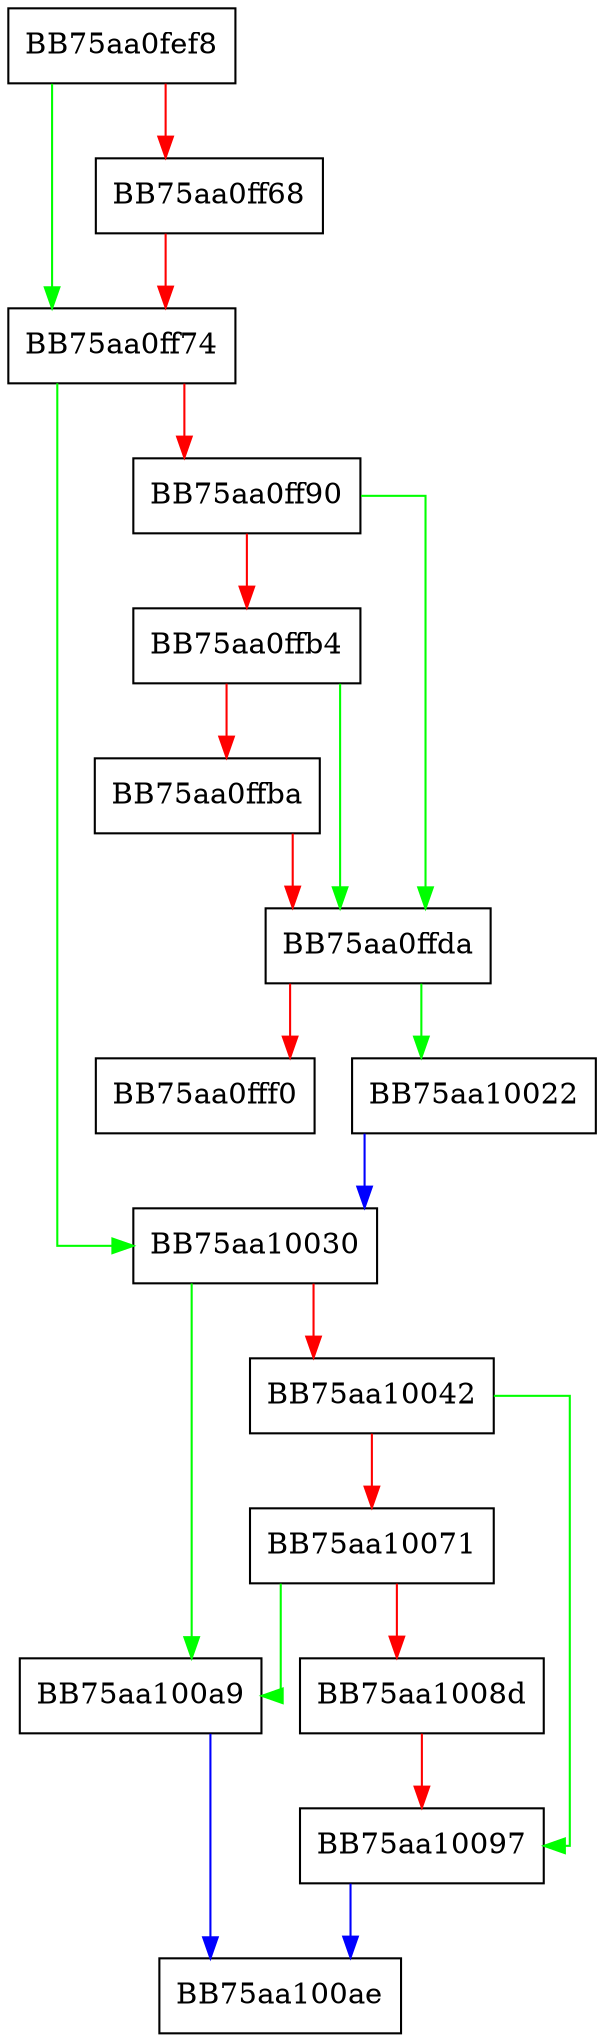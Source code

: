 digraph RecordPush {
  node [shape="box"];
  graph [splines=ortho];
  BB75aa0fef8 -> BB75aa0ff74 [color="green"];
  BB75aa0fef8 -> BB75aa0ff68 [color="red"];
  BB75aa0ff68 -> BB75aa0ff74 [color="red"];
  BB75aa0ff74 -> BB75aa10030 [color="green"];
  BB75aa0ff74 -> BB75aa0ff90 [color="red"];
  BB75aa0ff90 -> BB75aa0ffda [color="green"];
  BB75aa0ff90 -> BB75aa0ffb4 [color="red"];
  BB75aa0ffb4 -> BB75aa0ffda [color="green"];
  BB75aa0ffb4 -> BB75aa0ffba [color="red"];
  BB75aa0ffba -> BB75aa0ffda [color="red"];
  BB75aa0ffda -> BB75aa10022 [color="green"];
  BB75aa0ffda -> BB75aa0fff0 [color="red"];
  BB75aa10022 -> BB75aa10030 [color="blue"];
  BB75aa10030 -> BB75aa100a9 [color="green"];
  BB75aa10030 -> BB75aa10042 [color="red"];
  BB75aa10042 -> BB75aa10097 [color="green"];
  BB75aa10042 -> BB75aa10071 [color="red"];
  BB75aa10071 -> BB75aa100a9 [color="green"];
  BB75aa10071 -> BB75aa1008d [color="red"];
  BB75aa1008d -> BB75aa10097 [color="red"];
  BB75aa10097 -> BB75aa100ae [color="blue"];
  BB75aa100a9 -> BB75aa100ae [color="blue"];
}